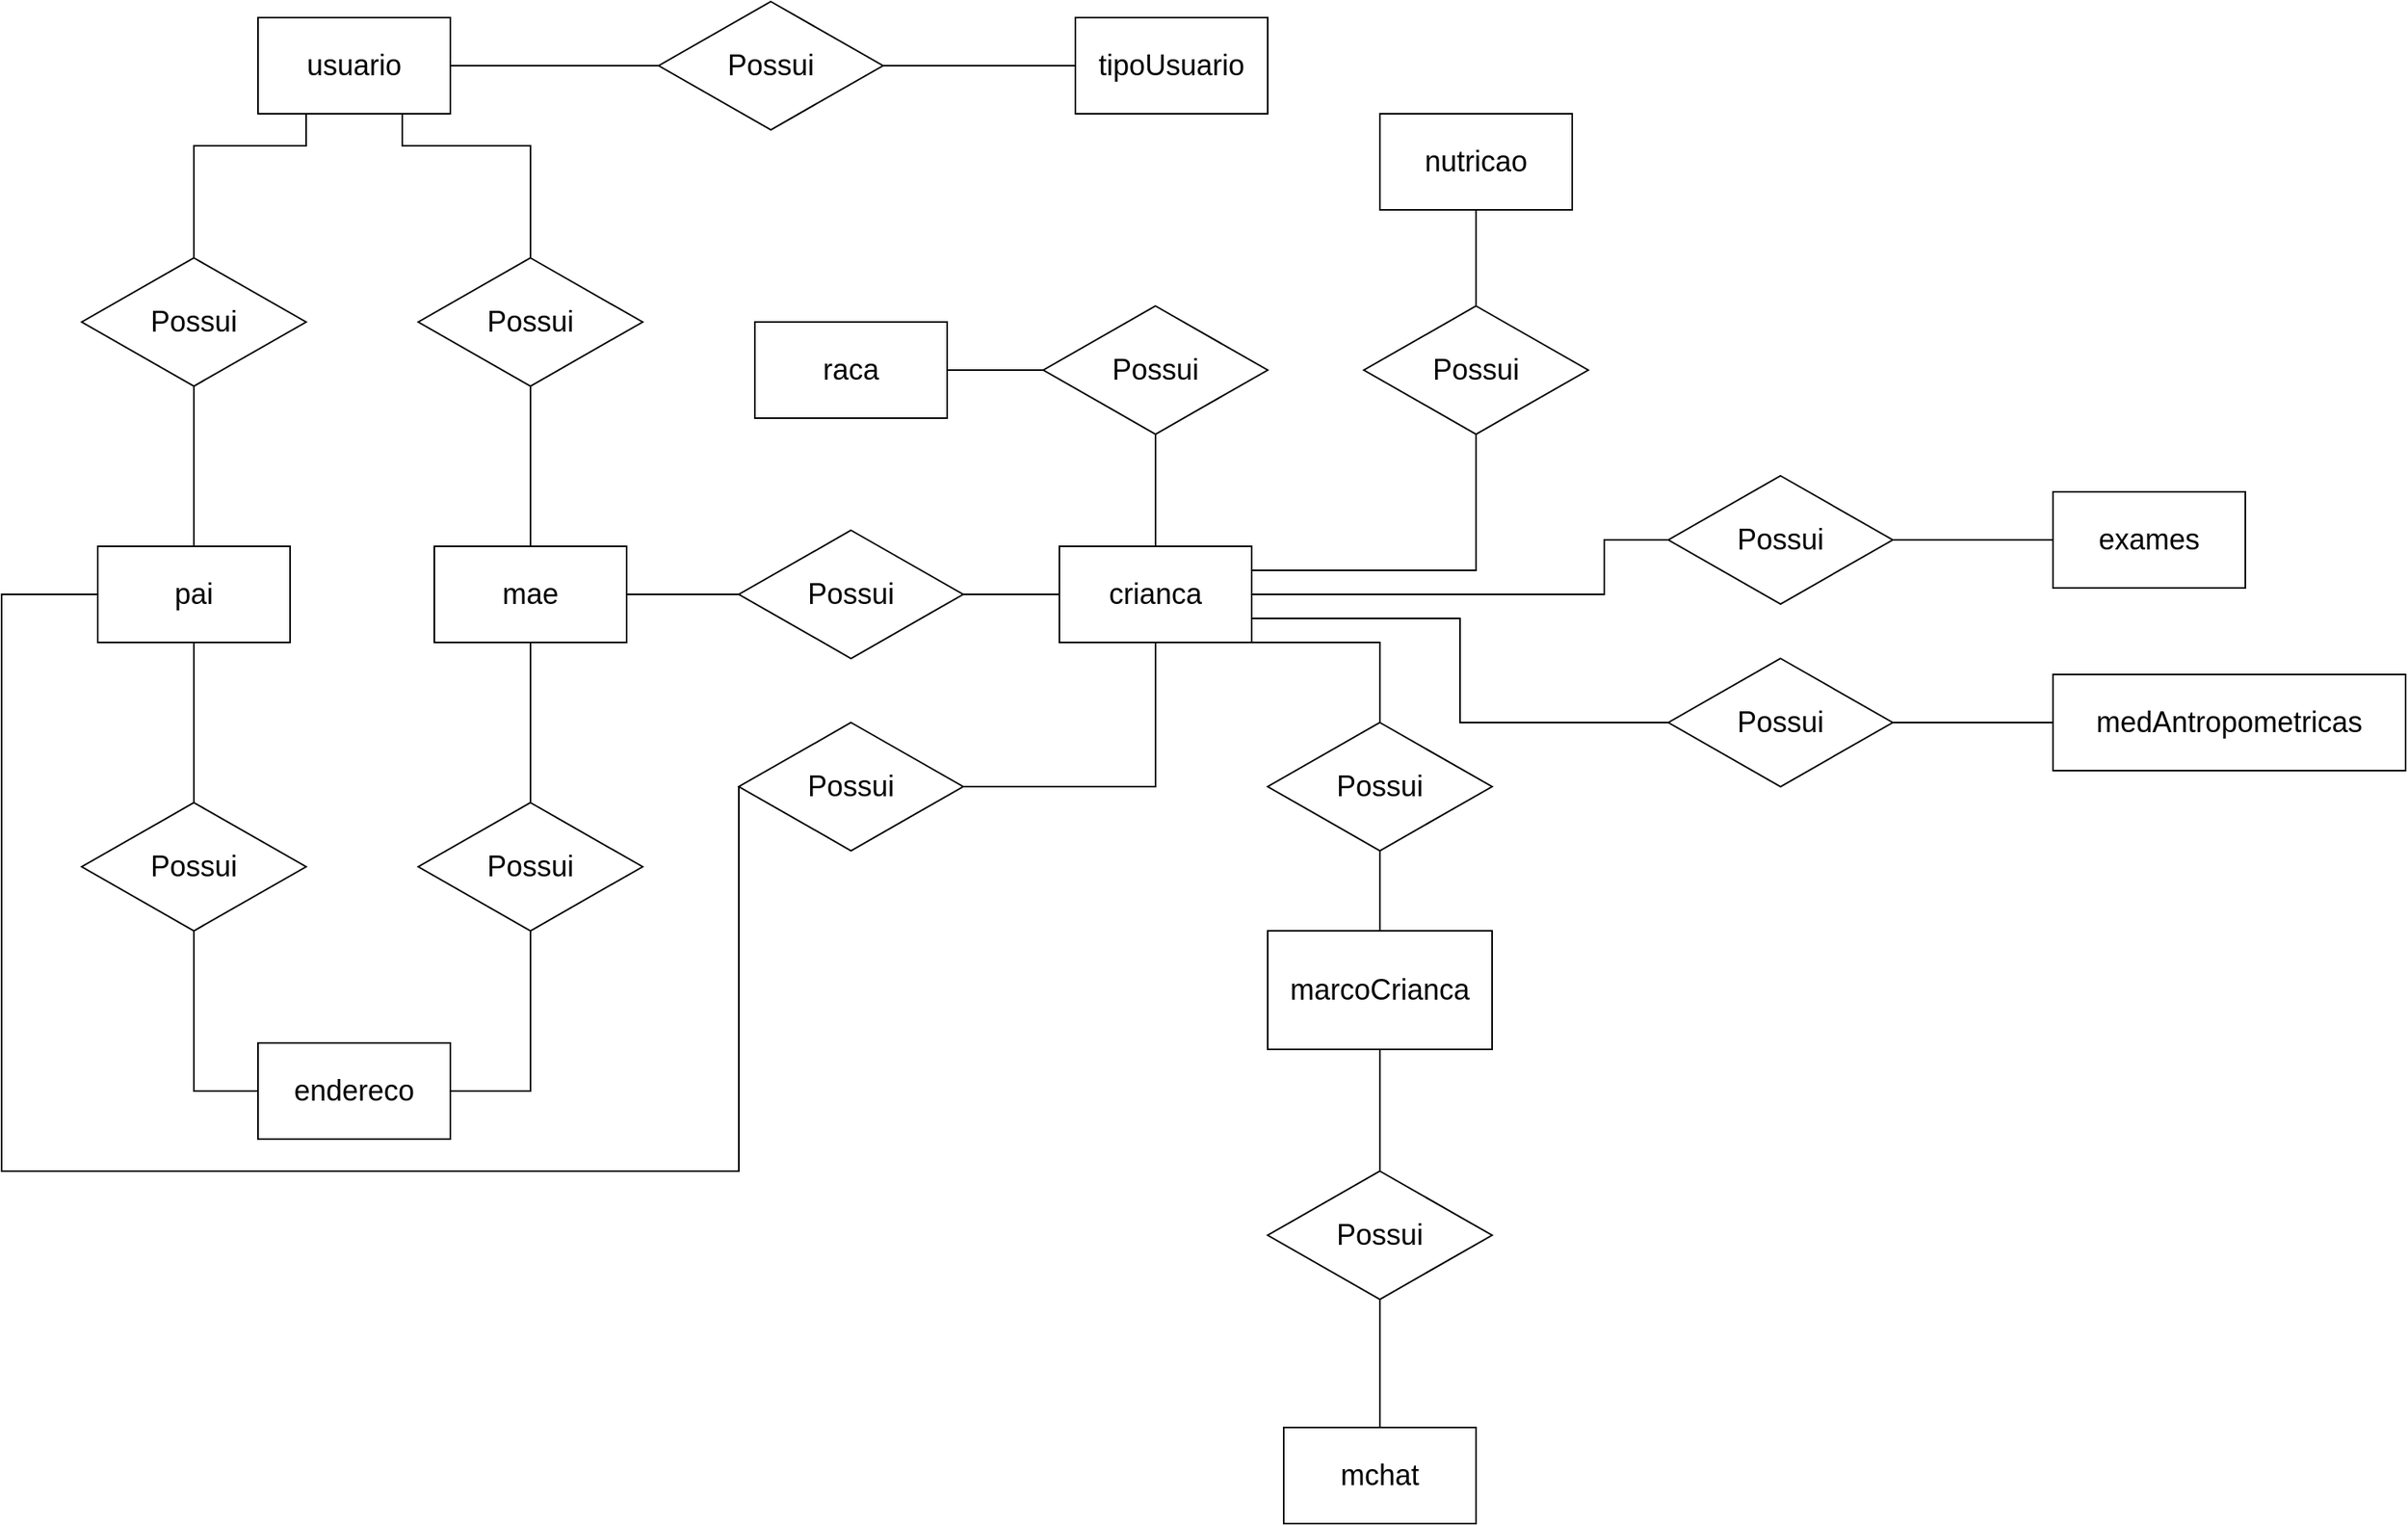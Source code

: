 <mxfile version="24.2.7" type="device">
  <diagram name="Página-1" id="eYkGCyqy0bsZ_CM61Fpu">
    <mxGraphModel dx="3341" dy="2506" grid="1" gridSize="10" guides="1" tooltips="1" connect="1" arrows="1" fold="1" page="1" pageScale="1" pageWidth="827" pageHeight="1169" math="0" shadow="0">
      <root>
        <mxCell id="0" />
        <mxCell id="1" parent="0" />
        <mxCell id="XubNpZwn4meMRp4vUe5j-351" style="edgeStyle=orthogonalEdgeStyle;rounded=0;orthogonalLoop=1;jettySize=auto;html=1;entryX=0.5;entryY=0;entryDx=0;entryDy=0;endArrow=none;endFill=0;exitX=0.75;exitY=1;exitDx=0;exitDy=0;" edge="1" parent="1" source="XubNpZwn4meMRp4vUe5j-323" target="XubNpZwn4meMRp4vUe5j-336">
          <mxGeometry relative="1" as="geometry">
            <Array as="points">
              <mxPoint x="200" y="-800" />
              <mxPoint x="280" y="-800" />
            </Array>
          </mxGeometry>
        </mxCell>
        <mxCell id="XubNpZwn4meMRp4vUe5j-352" style="edgeStyle=orthogonalEdgeStyle;rounded=0;orthogonalLoop=1;jettySize=auto;html=1;exitX=0.25;exitY=1;exitDx=0;exitDy=0;entryX=0.5;entryY=0;entryDx=0;entryDy=0;endArrow=none;endFill=0;" edge="1" parent="1" source="XubNpZwn4meMRp4vUe5j-323" target="XubNpZwn4meMRp4vUe5j-337">
          <mxGeometry relative="1" as="geometry">
            <Array as="points">
              <mxPoint x="140" y="-800" />
              <mxPoint x="70" y="-800" />
            </Array>
          </mxGeometry>
        </mxCell>
        <mxCell id="XubNpZwn4meMRp4vUe5j-323" value="&lt;font style=&quot;font-size: 18px;&quot;&gt;usuario&lt;/font&gt;" style="rounded=0;whiteSpace=wrap;html=1;" vertex="1" parent="1">
          <mxGeometry x="110" y="-880" width="120" height="60" as="geometry" />
        </mxCell>
        <mxCell id="XubNpZwn4meMRp4vUe5j-324" value="&lt;font style=&quot;font-size: 18px;&quot;&gt;tipoUsuario&lt;/font&gt;" style="rounded=0;whiteSpace=wrap;html=1;" vertex="1" parent="1">
          <mxGeometry x="620" y="-880" width="120" height="60" as="geometry" />
        </mxCell>
        <mxCell id="XubNpZwn4meMRp4vUe5j-325" value="&lt;font style=&quot;font-size: 18px;&quot;&gt;Possui&lt;/font&gt;" style="rhombus;whiteSpace=wrap;html=1;" vertex="1" parent="1">
          <mxGeometry x="360" y="-890" width="140" height="80" as="geometry" />
        </mxCell>
        <mxCell id="XubNpZwn4meMRp4vUe5j-327" value="&lt;font style=&quot;font-size: 18px;&quot;&gt;endereco&lt;/font&gt;" style="rounded=0;whiteSpace=wrap;html=1;" vertex="1" parent="1">
          <mxGeometry x="110" y="-240" width="120" height="60" as="geometry" />
        </mxCell>
        <mxCell id="XubNpZwn4meMRp4vUe5j-330" value="" style="endArrow=none;html=1;rounded=0;entryX=0;entryY=0.5;entryDx=0;entryDy=0;exitX=1;exitY=0.5;exitDx=0;exitDy=0;" edge="1" parent="1" source="XubNpZwn4meMRp4vUe5j-323" target="XubNpZwn4meMRp4vUe5j-325">
          <mxGeometry width="50" height="50" relative="1" as="geometry">
            <mxPoint x="150" y="-700" as="sourcePoint" />
            <mxPoint x="200" y="-750" as="targetPoint" />
          </mxGeometry>
        </mxCell>
        <mxCell id="XubNpZwn4meMRp4vUe5j-331" value="" style="endArrow=none;html=1;rounded=0;entryX=0;entryY=0.5;entryDx=0;entryDy=0;exitX=1;exitY=0.5;exitDx=0;exitDy=0;" edge="1" parent="1" source="XubNpZwn4meMRp4vUe5j-325" target="XubNpZwn4meMRp4vUe5j-324">
          <mxGeometry width="50" height="50" relative="1" as="geometry">
            <mxPoint x="460" y="-850.71" as="sourcePoint" />
            <mxPoint x="590" y="-850.71" as="targetPoint" />
          </mxGeometry>
        </mxCell>
        <mxCell id="XubNpZwn4meMRp4vUe5j-355" style="edgeStyle=orthogonalEdgeStyle;rounded=0;orthogonalLoop=1;jettySize=auto;html=1;entryX=0;entryY=0.5;entryDx=0;entryDy=0;endArrow=none;endFill=0;" edge="1" parent="1" source="XubNpZwn4meMRp4vUe5j-334" target="XubNpZwn4meMRp4vUe5j-353">
          <mxGeometry relative="1" as="geometry" />
        </mxCell>
        <mxCell id="XubNpZwn4meMRp4vUe5j-334" value="&lt;font style=&quot;font-size: 18px;&quot;&gt;mae&lt;/font&gt;" style="rounded=0;whiteSpace=wrap;html=1;" vertex="1" parent="1">
          <mxGeometry x="220" y="-550" width="120" height="60" as="geometry" />
        </mxCell>
        <mxCell id="XubNpZwn4meMRp4vUe5j-357" style="edgeStyle=orthogonalEdgeStyle;rounded=0;orthogonalLoop=1;jettySize=auto;html=1;entryX=0;entryY=0.5;entryDx=0;entryDy=0;endArrow=none;endFill=0;" edge="1" parent="1" source="XubNpZwn4meMRp4vUe5j-335" target="XubNpZwn4meMRp4vUe5j-354">
          <mxGeometry relative="1" as="geometry">
            <Array as="points">
              <mxPoint x="-50" y="-520" />
              <mxPoint x="-50" y="-160" />
              <mxPoint x="410" y="-160" />
            </Array>
          </mxGeometry>
        </mxCell>
        <mxCell id="XubNpZwn4meMRp4vUe5j-335" value="&lt;font style=&quot;font-size: 18px;&quot;&gt;pai&lt;/font&gt;" style="rounded=0;whiteSpace=wrap;html=1;" vertex="1" parent="1">
          <mxGeometry x="10" y="-550" width="120" height="60" as="geometry" />
        </mxCell>
        <mxCell id="XubNpZwn4meMRp4vUe5j-336" value="&lt;font style=&quot;font-size: 18px;&quot;&gt;Possui&lt;/font&gt;" style="rhombus;whiteSpace=wrap;html=1;" vertex="1" parent="1">
          <mxGeometry x="210" y="-730" width="140" height="80" as="geometry" />
        </mxCell>
        <mxCell id="XubNpZwn4meMRp4vUe5j-337" value="&lt;font style=&quot;font-size: 18px;&quot;&gt;Possui&lt;/font&gt;" style="rhombus;whiteSpace=wrap;html=1;" vertex="1" parent="1">
          <mxGeometry y="-730" width="140" height="80" as="geometry" />
        </mxCell>
        <mxCell id="XubNpZwn4meMRp4vUe5j-340" value="" style="endArrow=none;html=1;rounded=0;entryX=0.5;entryY=1;entryDx=0;entryDy=0;exitX=0.5;exitY=0;exitDx=0;exitDy=0;" edge="1" parent="1" source="XubNpZwn4meMRp4vUe5j-335" target="XubNpZwn4meMRp4vUe5j-337">
          <mxGeometry width="50" height="50" relative="1" as="geometry">
            <mxPoint x="260" y="-820" as="sourcePoint" />
            <mxPoint x="390" y="-820" as="targetPoint" />
          </mxGeometry>
        </mxCell>
        <mxCell id="XubNpZwn4meMRp4vUe5j-341" value="" style="endArrow=none;html=1;rounded=0;entryX=0.5;entryY=1;entryDx=0;entryDy=0;exitX=0.5;exitY=0;exitDx=0;exitDy=0;" edge="1" parent="1" source="XubNpZwn4meMRp4vUe5j-334" target="XubNpZwn4meMRp4vUe5j-336">
          <mxGeometry width="50" height="50" relative="1" as="geometry">
            <mxPoint x="270" y="-810" as="sourcePoint" />
            <mxPoint x="400" y="-810" as="targetPoint" />
          </mxGeometry>
        </mxCell>
        <mxCell id="XubNpZwn4meMRp4vUe5j-343" value="&lt;font style=&quot;font-size: 18px;&quot;&gt;Possui&lt;/font&gt;" style="rhombus;whiteSpace=wrap;html=1;" vertex="1" parent="1">
          <mxGeometry x="210" y="-390" width="140" height="80" as="geometry" />
        </mxCell>
        <mxCell id="XubNpZwn4meMRp4vUe5j-344" value="&lt;font style=&quot;font-size: 18px;&quot;&gt;Possui&lt;/font&gt;" style="rhombus;whiteSpace=wrap;html=1;" vertex="1" parent="1">
          <mxGeometry y="-390" width="140" height="80" as="geometry" />
        </mxCell>
        <mxCell id="XubNpZwn4meMRp4vUe5j-345" value="" style="endArrow=none;html=1;rounded=0;exitX=0.5;exitY=0;exitDx=0;exitDy=0;entryX=0.5;entryY=1;entryDx=0;entryDy=0;" edge="1" parent="1" source="XubNpZwn4meMRp4vUe5j-344" target="XubNpZwn4meMRp4vUe5j-335">
          <mxGeometry width="50" height="50" relative="1" as="geometry">
            <mxPoint x="80" y="-540" as="sourcePoint" />
            <mxPoint x="90" y="-450" as="targetPoint" />
          </mxGeometry>
        </mxCell>
        <mxCell id="XubNpZwn4meMRp4vUe5j-346" value="" style="endArrow=none;html=1;rounded=0;entryX=0.5;entryY=1;entryDx=0;entryDy=0;exitX=0.5;exitY=0;exitDx=0;exitDy=0;" edge="1" parent="1" source="XubNpZwn4meMRp4vUe5j-343" target="XubNpZwn4meMRp4vUe5j-334">
          <mxGeometry width="50" height="50" relative="1" as="geometry">
            <mxPoint x="90" y="-530" as="sourcePoint" />
            <mxPoint x="90" y="-630" as="targetPoint" />
          </mxGeometry>
        </mxCell>
        <mxCell id="XubNpZwn4meMRp4vUe5j-348" value="" style="endArrow=none;html=1;rounded=0;exitX=0;exitY=0.5;exitDx=0;exitDy=0;entryX=0.5;entryY=1;entryDx=0;entryDy=0;" edge="1" parent="1" source="XubNpZwn4meMRp4vUe5j-327" target="XubNpZwn4meMRp4vUe5j-344">
          <mxGeometry width="50" height="50" relative="1" as="geometry">
            <mxPoint x="90" y="-370" as="sourcePoint" />
            <mxPoint x="90" y="-470" as="targetPoint" />
            <Array as="points">
              <mxPoint x="70" y="-210" />
            </Array>
          </mxGeometry>
        </mxCell>
        <mxCell id="XubNpZwn4meMRp4vUe5j-349" value="" style="endArrow=none;html=1;rounded=0;exitX=1;exitY=0.5;exitDx=0;exitDy=0;entryX=0.5;entryY=1;entryDx=0;entryDy=0;" edge="1" parent="1" source="XubNpZwn4meMRp4vUe5j-327" target="XubNpZwn4meMRp4vUe5j-343">
          <mxGeometry width="50" height="50" relative="1" as="geometry">
            <mxPoint x="100" y="-360" as="sourcePoint" />
            <mxPoint x="100" y="-460" as="targetPoint" />
            <Array as="points">
              <mxPoint x="280" y="-210" />
            </Array>
          </mxGeometry>
        </mxCell>
        <mxCell id="XubNpZwn4meMRp4vUe5j-363" style="edgeStyle=orthogonalEdgeStyle;rounded=0;orthogonalLoop=1;jettySize=auto;html=1;entryX=0.5;entryY=1;entryDx=0;entryDy=0;endArrow=none;endFill=0;" edge="1" parent="1" source="XubNpZwn4meMRp4vUe5j-350" target="XubNpZwn4meMRp4vUe5j-359">
          <mxGeometry relative="1" as="geometry" />
        </mxCell>
        <mxCell id="XubNpZwn4meMRp4vUe5j-375" style="edgeStyle=orthogonalEdgeStyle;rounded=0;orthogonalLoop=1;jettySize=auto;html=1;endArrow=none;endFill=0;exitX=1;exitY=1;exitDx=0;exitDy=0;" edge="1" parent="1" source="XubNpZwn4meMRp4vUe5j-350" target="XubNpZwn4meMRp4vUe5j-373">
          <mxGeometry relative="1" as="geometry">
            <Array as="points">
              <mxPoint x="810" y="-490" />
            </Array>
          </mxGeometry>
        </mxCell>
        <mxCell id="XubNpZwn4meMRp4vUe5j-377" style="edgeStyle=orthogonalEdgeStyle;rounded=0;orthogonalLoop=1;jettySize=auto;html=1;exitX=1;exitY=0.25;exitDx=0;exitDy=0;entryX=0.5;entryY=1;entryDx=0;entryDy=0;endArrow=none;endFill=0;" edge="1" parent="1" source="XubNpZwn4meMRp4vUe5j-350" target="XubNpZwn4meMRp4vUe5j-376">
          <mxGeometry relative="1" as="geometry" />
        </mxCell>
        <mxCell id="XubNpZwn4meMRp4vUe5j-382" style="edgeStyle=orthogonalEdgeStyle;rounded=0;orthogonalLoop=1;jettySize=auto;html=1;entryX=0;entryY=0.5;entryDx=0;entryDy=0;endArrow=none;endFill=0;" edge="1" parent="1" source="XubNpZwn4meMRp4vUe5j-350" target="XubNpZwn4meMRp4vUe5j-381">
          <mxGeometry relative="1" as="geometry">
            <Array as="points">
              <mxPoint x="950" y="-520" />
              <mxPoint x="950" y="-554" />
            </Array>
          </mxGeometry>
        </mxCell>
        <mxCell id="XubNpZwn4meMRp4vUe5j-384" style="edgeStyle=orthogonalEdgeStyle;rounded=0;orthogonalLoop=1;jettySize=auto;html=1;exitX=1;exitY=0.75;exitDx=0;exitDy=0;entryX=0;entryY=0.5;entryDx=0;entryDy=0;endArrow=none;endFill=0;" edge="1" parent="1" source="XubNpZwn4meMRp4vUe5j-350" target="XubNpZwn4meMRp4vUe5j-379">
          <mxGeometry relative="1" as="geometry" />
        </mxCell>
        <mxCell id="XubNpZwn4meMRp4vUe5j-350" value="&lt;font style=&quot;font-size: 18px;&quot;&gt;crianca&lt;/font&gt;" style="rounded=0;whiteSpace=wrap;html=1;" vertex="1" parent="1">
          <mxGeometry x="610" y="-550" width="120" height="60" as="geometry" />
        </mxCell>
        <mxCell id="XubNpZwn4meMRp4vUe5j-356" style="edgeStyle=orthogonalEdgeStyle;rounded=0;orthogonalLoop=1;jettySize=auto;html=1;entryX=0;entryY=0.5;entryDx=0;entryDy=0;endArrow=none;endFill=0;" edge="1" parent="1" source="XubNpZwn4meMRp4vUe5j-353" target="XubNpZwn4meMRp4vUe5j-350">
          <mxGeometry relative="1" as="geometry" />
        </mxCell>
        <mxCell id="XubNpZwn4meMRp4vUe5j-353" value="&lt;font style=&quot;font-size: 18px;&quot;&gt;Possui&lt;/font&gt;" style="rhombus;whiteSpace=wrap;html=1;" vertex="1" parent="1">
          <mxGeometry x="410" y="-560" width="140" height="80" as="geometry" />
        </mxCell>
        <mxCell id="XubNpZwn4meMRp4vUe5j-358" style="edgeStyle=orthogonalEdgeStyle;rounded=0;orthogonalLoop=1;jettySize=auto;html=1;entryX=0.5;entryY=1;entryDx=0;entryDy=0;endArrow=none;endFill=0;" edge="1" parent="1" source="XubNpZwn4meMRp4vUe5j-354" target="XubNpZwn4meMRp4vUe5j-350">
          <mxGeometry relative="1" as="geometry" />
        </mxCell>
        <mxCell id="XubNpZwn4meMRp4vUe5j-354" value="&lt;font style=&quot;font-size: 18px;&quot;&gt;Possui&lt;/font&gt;" style="rhombus;whiteSpace=wrap;html=1;" vertex="1" parent="1">
          <mxGeometry x="410" y="-440" width="140" height="80" as="geometry" />
        </mxCell>
        <mxCell id="XubNpZwn4meMRp4vUe5j-364" style="edgeStyle=orthogonalEdgeStyle;rounded=0;orthogonalLoop=1;jettySize=auto;html=1;endArrow=none;endFill=0;" edge="1" parent="1" source="XubNpZwn4meMRp4vUe5j-359" target="XubNpZwn4meMRp4vUe5j-362">
          <mxGeometry relative="1" as="geometry" />
        </mxCell>
        <mxCell id="XubNpZwn4meMRp4vUe5j-359" value="&lt;font style=&quot;font-size: 18px;&quot;&gt;Possui&lt;/font&gt;" style="rhombus;whiteSpace=wrap;html=1;" vertex="1" parent="1">
          <mxGeometry x="600" y="-700" width="140" height="80" as="geometry" />
        </mxCell>
        <mxCell id="XubNpZwn4meMRp4vUe5j-362" value="&lt;font style=&quot;font-size: 18px;&quot;&gt;raca&lt;/font&gt;" style="rounded=0;whiteSpace=wrap;html=1;" vertex="1" parent="1">
          <mxGeometry x="420" y="-690" width="120" height="60" as="geometry" />
        </mxCell>
        <mxCell id="XubNpZwn4meMRp4vUe5j-371" style="edgeStyle=orthogonalEdgeStyle;rounded=0;orthogonalLoop=1;jettySize=auto;html=1;entryX=0.5;entryY=1;entryDx=0;entryDy=0;endArrow=none;endFill=0;" edge="1" parent="1" source="XubNpZwn4meMRp4vUe5j-365" target="XubNpZwn4meMRp4vUe5j-370">
          <mxGeometry relative="1" as="geometry" />
        </mxCell>
        <mxCell id="XubNpZwn4meMRp4vUe5j-365" value="&lt;font style=&quot;font-size: 18px;&quot;&gt;mchat&lt;/font&gt;" style="rounded=0;whiteSpace=wrap;html=1;" vertex="1" parent="1">
          <mxGeometry x="750" width="120" height="60" as="geometry" />
        </mxCell>
        <mxCell id="XubNpZwn4meMRp4vUe5j-374" value="" style="edgeStyle=orthogonalEdgeStyle;rounded=0;orthogonalLoop=1;jettySize=auto;html=1;endArrow=none;endFill=0;" edge="1" parent="1" source="XubNpZwn4meMRp4vUe5j-366" target="XubNpZwn4meMRp4vUe5j-373">
          <mxGeometry relative="1" as="geometry" />
        </mxCell>
        <mxCell id="XubNpZwn4meMRp4vUe5j-366" value="&lt;font style=&quot;font-size: 18px;&quot;&gt;marcoCrianca&lt;/font&gt;" style="rounded=0;whiteSpace=wrap;html=1;" vertex="1" parent="1">
          <mxGeometry x="740" y="-310" width="140" height="74" as="geometry" />
        </mxCell>
        <mxCell id="XubNpZwn4meMRp4vUe5j-367" value="&lt;font style=&quot;font-size: 18px;&quot;&gt;nutricao&lt;/font&gt;" style="rounded=0;whiteSpace=wrap;html=1;" vertex="1" parent="1">
          <mxGeometry x="810" y="-820" width="120" height="60" as="geometry" />
        </mxCell>
        <mxCell id="XubNpZwn4meMRp4vUe5j-368" value="&lt;font style=&quot;font-size: 18px;&quot;&gt;exames&lt;/font&gt;" style="rounded=0;whiteSpace=wrap;html=1;" vertex="1" parent="1">
          <mxGeometry x="1230" y="-584" width="120" height="60" as="geometry" />
        </mxCell>
        <mxCell id="XubNpZwn4meMRp4vUe5j-369" value="&lt;font style=&quot;font-size: 18px;&quot;&gt;medAntropometricas&lt;/font&gt;" style="rounded=0;whiteSpace=wrap;html=1;" vertex="1" parent="1">
          <mxGeometry x="1230" y="-470" width="220" height="60" as="geometry" />
        </mxCell>
        <mxCell id="XubNpZwn4meMRp4vUe5j-372" style="edgeStyle=orthogonalEdgeStyle;rounded=0;orthogonalLoop=1;jettySize=auto;html=1;entryX=0.5;entryY=1;entryDx=0;entryDy=0;endArrow=none;endFill=0;" edge="1" parent="1" source="XubNpZwn4meMRp4vUe5j-370" target="XubNpZwn4meMRp4vUe5j-366">
          <mxGeometry relative="1" as="geometry" />
        </mxCell>
        <mxCell id="XubNpZwn4meMRp4vUe5j-370" value="&lt;font style=&quot;font-size: 18px;&quot;&gt;Possui&lt;/font&gt;" style="rhombus;whiteSpace=wrap;html=1;" vertex="1" parent="1">
          <mxGeometry x="740" y="-160" width="140" height="80" as="geometry" />
        </mxCell>
        <mxCell id="XubNpZwn4meMRp4vUe5j-373" value="&lt;font style=&quot;font-size: 18px;&quot;&gt;Possui&lt;/font&gt;" style="rhombus;whiteSpace=wrap;html=1;" vertex="1" parent="1">
          <mxGeometry x="740" y="-440" width="140" height="80" as="geometry" />
        </mxCell>
        <mxCell id="XubNpZwn4meMRp4vUe5j-378" style="edgeStyle=orthogonalEdgeStyle;rounded=0;orthogonalLoop=1;jettySize=auto;html=1;entryX=0.5;entryY=1;entryDx=0;entryDy=0;endArrow=none;endFill=0;" edge="1" parent="1" source="XubNpZwn4meMRp4vUe5j-376" target="XubNpZwn4meMRp4vUe5j-367">
          <mxGeometry relative="1" as="geometry" />
        </mxCell>
        <mxCell id="XubNpZwn4meMRp4vUe5j-376" value="&lt;font style=&quot;font-size: 18px;&quot;&gt;Possui&lt;/font&gt;" style="rhombus;whiteSpace=wrap;html=1;" vertex="1" parent="1">
          <mxGeometry x="800" y="-700" width="140" height="80" as="geometry" />
        </mxCell>
        <mxCell id="XubNpZwn4meMRp4vUe5j-385" style="edgeStyle=orthogonalEdgeStyle;rounded=0;orthogonalLoop=1;jettySize=auto;html=1;entryX=0;entryY=0.5;entryDx=0;entryDy=0;endArrow=none;endFill=0;" edge="1" parent="1" source="XubNpZwn4meMRp4vUe5j-379" target="XubNpZwn4meMRp4vUe5j-369">
          <mxGeometry relative="1" as="geometry" />
        </mxCell>
        <mxCell id="XubNpZwn4meMRp4vUe5j-379" value="&lt;font style=&quot;font-size: 18px;&quot;&gt;Possui&lt;/font&gt;" style="rhombus;whiteSpace=wrap;html=1;" vertex="1" parent="1">
          <mxGeometry x="990" y="-480" width="140" height="80" as="geometry" />
        </mxCell>
        <mxCell id="XubNpZwn4meMRp4vUe5j-383" style="edgeStyle=orthogonalEdgeStyle;rounded=0;orthogonalLoop=1;jettySize=auto;html=1;entryX=0;entryY=0.5;entryDx=0;entryDy=0;endArrow=none;endFill=0;" edge="1" parent="1" source="XubNpZwn4meMRp4vUe5j-381" target="XubNpZwn4meMRp4vUe5j-368">
          <mxGeometry relative="1" as="geometry" />
        </mxCell>
        <mxCell id="XubNpZwn4meMRp4vUe5j-381" value="&lt;font style=&quot;font-size: 18px;&quot;&gt;Possui&lt;/font&gt;" style="rhombus;whiteSpace=wrap;html=1;" vertex="1" parent="1">
          <mxGeometry x="990" y="-594" width="140" height="80" as="geometry" />
        </mxCell>
      </root>
    </mxGraphModel>
  </diagram>
</mxfile>
